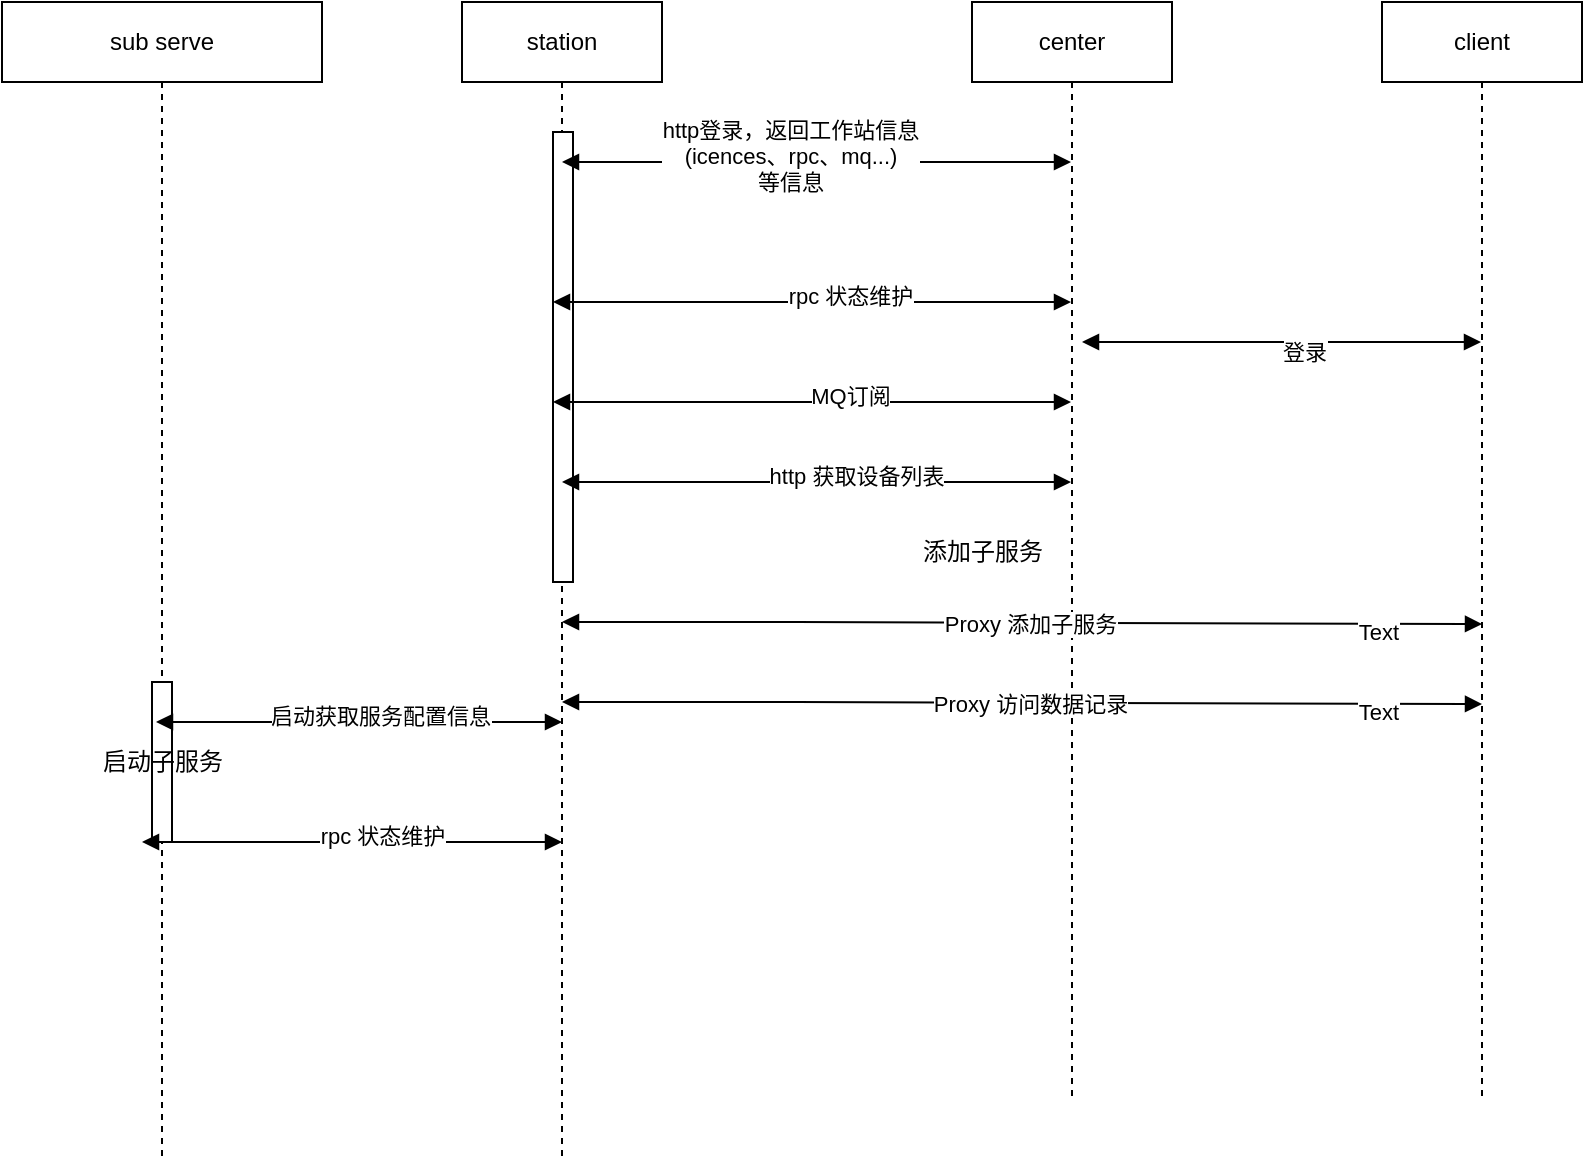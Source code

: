 <mxfile>
    <diagram id="5VSpfkpJWyuLO5u3a6W-" name="Page-1">
        <mxGraphModel dx="1097" dy="790" grid="1" gridSize="10" guides="1" tooltips="1" connect="1" arrows="1" fold="1" page="1" pageScale="1" pageWidth="827" pageHeight="1169" math="0" shadow="0">
            <root>
                <mxCell id="0"/>
                <mxCell id="1" parent="0"/>
                <mxCell id="6" value="station" style="shape=umlLifeline;perimeter=lifelinePerimeter;whiteSpace=wrap;html=1;container=1;collapsible=0;recursiveResize=0;outlineConnect=0;" parent="1" vertex="1">
                    <mxGeometry x="260" y="40" width="100" height="580" as="geometry"/>
                </mxCell>
                <mxCell id="35" value="" style="html=1;points=[];perimeter=orthogonalPerimeter;" vertex="1" parent="6">
                    <mxGeometry x="45.5" y="65" width="10" height="225" as="geometry"/>
                </mxCell>
                <mxCell id="22" value="" style="endArrow=block;startArrow=block;endFill=1;startFill=1;html=1;" edge="1" parent="6" target="7">
                    <mxGeometry width="160" relative="1" as="geometry">
                        <mxPoint x="45.5" y="150" as="sourcePoint"/>
                        <mxPoint x="238.75" y="150" as="targetPoint"/>
                        <Array as="points">
                            <mxPoint x="152.5" y="150"/>
                        </Array>
                    </mxGeometry>
                </mxCell>
                <mxCell id="23" value="rpc 状态维护" style="edgeLabel;html=1;align=center;verticalAlign=middle;resizable=0;points=[];" vertex="1" connectable="0" parent="22">
                    <mxGeometry x="0.142" y="3" relative="1" as="geometry">
                        <mxPoint as="offset"/>
                    </mxGeometry>
                </mxCell>
                <mxCell id="24" value="" style="endArrow=block;startArrow=block;endFill=1;startFill=1;html=1;" edge="1" parent="6" target="7">
                    <mxGeometry width="160" relative="1" as="geometry">
                        <mxPoint x="45.5" y="200" as="sourcePoint"/>
                        <mxPoint x="288.75" y="200" as="targetPoint"/>
                        <Array as="points">
                            <mxPoint x="152.5" y="200"/>
                        </Array>
                    </mxGeometry>
                </mxCell>
                <mxCell id="25" value="MQ订阅" style="edgeLabel;html=1;align=center;verticalAlign=middle;resizable=0;points=[];" vertex="1" connectable="0" parent="24">
                    <mxGeometry x="0.142" y="3" relative="1" as="geometry">
                        <mxPoint as="offset"/>
                    </mxGeometry>
                </mxCell>
                <mxCell id="7" value="center" style="shape=umlLifeline;perimeter=lifelinePerimeter;whiteSpace=wrap;html=1;container=1;collapsible=0;recursiveResize=0;outlineConnect=0;" parent="1" vertex="1">
                    <mxGeometry x="515" y="40" width="100" height="550" as="geometry"/>
                </mxCell>
                <mxCell id="44" value="" style="endArrow=block;startArrow=block;endFill=1;startFill=1;html=1;" edge="1" parent="7" target="38">
                    <mxGeometry width="160" relative="1" as="geometry">
                        <mxPoint x="55" y="170" as="sourcePoint"/>
                        <mxPoint x="215" y="170" as="targetPoint"/>
                    </mxGeometry>
                </mxCell>
                <mxCell id="45" value="登录" style="edgeLabel;html=1;align=center;verticalAlign=middle;resizable=0;points=[];" vertex="1" connectable="0" parent="44">
                    <mxGeometry x="0.113" y="-5" relative="1" as="geometry">
                        <mxPoint as="offset"/>
                    </mxGeometry>
                </mxCell>
                <mxCell id="16" value="" style="endArrow=block;startArrow=block;endFill=1;startFill=1;html=1;" parent="1" source="6" target="7" edge="1">
                    <mxGeometry width="160" relative="1" as="geometry">
                        <mxPoint x="260" y="120" as="sourcePoint"/>
                        <mxPoint x="420" y="120" as="targetPoint"/>
                        <Array as="points">
                            <mxPoint x="470" y="120"/>
                        </Array>
                    </mxGeometry>
                </mxCell>
                <mxCell id="46" value="http登录，返回工作站信息&lt;br&gt;(icences、rpc、mq...)&lt;br&gt;等信息" style="edgeLabel;html=1;align=center;verticalAlign=middle;resizable=0;points=[];" vertex="1" connectable="0" parent="16">
                    <mxGeometry x="-0.11" y="3" relative="1" as="geometry">
                        <mxPoint as="offset"/>
                    </mxGeometry>
                </mxCell>
                <mxCell id="21" value="sub serve" style="shape=umlLifeline;perimeter=lifelinePerimeter;whiteSpace=wrap;html=1;container=1;collapsible=0;recursiveResize=0;outlineConnect=0;" parent="1" vertex="1">
                    <mxGeometry x="30" y="40" width="160" height="580" as="geometry"/>
                </mxCell>
                <mxCell id="20" value="启动子服务" style="html=1;points=[];perimeter=orthogonalPerimeter;" parent="21" vertex="1">
                    <mxGeometry x="75" y="340" width="10" height="80" as="geometry"/>
                </mxCell>
                <mxCell id="26" value="" style="endArrow=block;startArrow=block;endFill=1;startFill=1;html=1;" edge="1" parent="1" target="7">
                    <mxGeometry width="160" relative="1" as="geometry">
                        <mxPoint x="310" y="280" as="sourcePoint"/>
                        <mxPoint x="550" y="280" as="targetPoint"/>
                        <Array as="points">
                            <mxPoint x="407" y="280"/>
                        </Array>
                    </mxGeometry>
                </mxCell>
                <mxCell id="27" value="http 获取设备列表" style="edgeLabel;html=1;align=center;verticalAlign=middle;resizable=0;points=[];" vertex="1" connectable="0" parent="26">
                    <mxGeometry x="0.142" y="3" relative="1" as="geometry">
                        <mxPoint x="1" as="offset"/>
                    </mxGeometry>
                </mxCell>
                <mxCell id="29" value="" style="endArrow=block;startArrow=block;endFill=1;startFill=1;html=1;" edge="1" parent="1">
                    <mxGeometry width="160" relative="1" as="geometry">
                        <mxPoint x="310" y="350" as="sourcePoint"/>
                        <mxPoint x="770" y="351" as="targetPoint"/>
                        <Array as="points">
                            <mxPoint x="417" y="350"/>
                        </Array>
                    </mxGeometry>
                </mxCell>
                <mxCell id="39" value="Text" style="edgeLabel;html=1;align=center;verticalAlign=middle;resizable=0;points=[];" vertex="1" connectable="0" parent="29">
                    <mxGeometry x="0.774" y="-4" relative="1" as="geometry">
                        <mxPoint as="offset"/>
                    </mxGeometry>
                </mxCell>
                <mxCell id="40" value="Proxy 添加子服务" style="edgeLabel;html=1;align=center;verticalAlign=middle;resizable=0;points=[];" vertex="1" connectable="0" parent="29">
                    <mxGeometry x="0.017" relative="1" as="geometry">
                        <mxPoint as="offset"/>
                    </mxGeometry>
                </mxCell>
                <mxCell id="30" value="添加子服务" style="text;html=1;align=center;verticalAlign=middle;resizable=0;points=[];autosize=1;" vertex="1" parent="1">
                    <mxGeometry x="480" y="305" width="80" height="20" as="geometry"/>
                </mxCell>
                <mxCell id="31" value="" style="endArrow=block;startArrow=block;endFill=1;startFill=1;html=1;" edge="1" parent="1">
                    <mxGeometry width="160" relative="1" as="geometry">
                        <mxPoint x="107" y="400" as="sourcePoint"/>
                        <mxPoint x="310" y="400" as="targetPoint"/>
                        <Array as="points">
                            <mxPoint x="214" y="400"/>
                        </Array>
                    </mxGeometry>
                </mxCell>
                <mxCell id="32" value="启动获取服务配置信息" style="edgeLabel;html=1;align=center;verticalAlign=middle;resizable=0;points=[];" vertex="1" connectable="0" parent="31">
                    <mxGeometry x="0.103" y="3" relative="1" as="geometry">
                        <mxPoint as="offset"/>
                    </mxGeometry>
                </mxCell>
                <mxCell id="33" value="" style="endArrow=block;startArrow=block;endFill=1;startFill=1;html=1;" edge="1" parent="1">
                    <mxGeometry width="160" relative="1" as="geometry">
                        <mxPoint x="100" y="460" as="sourcePoint"/>
                        <mxPoint x="310" y="460" as="targetPoint"/>
                        <Array as="points">
                            <mxPoint x="207" y="460"/>
                        </Array>
                    </mxGeometry>
                </mxCell>
                <mxCell id="34" value="rpc 状态维护" style="edgeLabel;html=1;align=center;verticalAlign=middle;resizable=0;points=[];" vertex="1" connectable="0" parent="33">
                    <mxGeometry x="0.142" y="3" relative="1" as="geometry">
                        <mxPoint as="offset"/>
                    </mxGeometry>
                </mxCell>
                <mxCell id="38" value="client" style="shape=umlLifeline;perimeter=lifelinePerimeter;whiteSpace=wrap;html=1;container=1;collapsible=0;recursiveResize=0;outlineConnect=0;" vertex="1" parent="1">
                    <mxGeometry x="720" y="40" width="100" height="550" as="geometry"/>
                </mxCell>
                <mxCell id="41" value="" style="endArrow=block;startArrow=block;endFill=1;startFill=1;html=1;" edge="1" parent="1">
                    <mxGeometry width="160" relative="1" as="geometry">
                        <mxPoint x="310" y="390" as="sourcePoint"/>
                        <mxPoint x="770" y="391" as="targetPoint"/>
                        <Array as="points">
                            <mxPoint x="417" y="390"/>
                        </Array>
                    </mxGeometry>
                </mxCell>
                <mxCell id="42" value="Text" style="edgeLabel;html=1;align=center;verticalAlign=middle;resizable=0;points=[];" vertex="1" connectable="0" parent="41">
                    <mxGeometry x="0.774" y="-4" relative="1" as="geometry">
                        <mxPoint as="offset"/>
                    </mxGeometry>
                </mxCell>
                <mxCell id="43" value="Proxy 访问数据记录" style="edgeLabel;html=1;align=center;verticalAlign=middle;resizable=0;points=[];" vertex="1" connectable="0" parent="41">
                    <mxGeometry x="0.017" relative="1" as="geometry">
                        <mxPoint as="offset"/>
                    </mxGeometry>
                </mxCell>
            </root>
        </mxGraphModel>
    </diagram>
</mxfile>